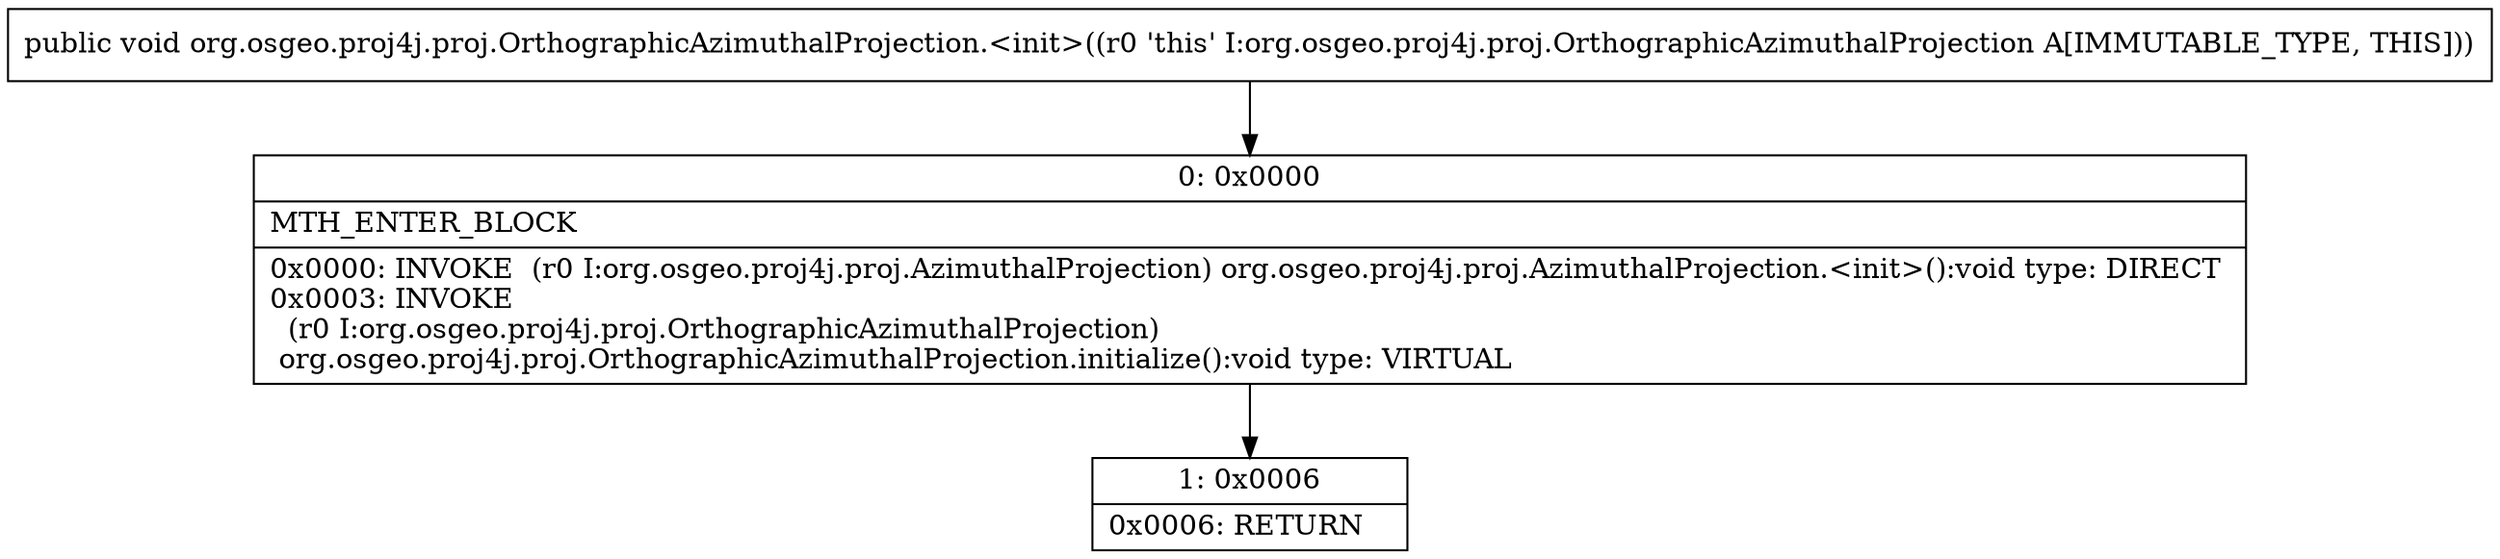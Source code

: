 digraph "CFG fororg.osgeo.proj4j.proj.OrthographicAzimuthalProjection.\<init\>()V" {
Node_0 [shape=record,label="{0\:\ 0x0000|MTH_ENTER_BLOCK\l|0x0000: INVOKE  (r0 I:org.osgeo.proj4j.proj.AzimuthalProjection) org.osgeo.proj4j.proj.AzimuthalProjection.\<init\>():void type: DIRECT \l0x0003: INVOKE  \l  (r0 I:org.osgeo.proj4j.proj.OrthographicAzimuthalProjection)\l org.osgeo.proj4j.proj.OrthographicAzimuthalProjection.initialize():void type: VIRTUAL \l}"];
Node_1 [shape=record,label="{1\:\ 0x0006|0x0006: RETURN   \l}"];
MethodNode[shape=record,label="{public void org.osgeo.proj4j.proj.OrthographicAzimuthalProjection.\<init\>((r0 'this' I:org.osgeo.proj4j.proj.OrthographicAzimuthalProjection A[IMMUTABLE_TYPE, THIS])) }"];
MethodNode -> Node_0;
Node_0 -> Node_1;
}

